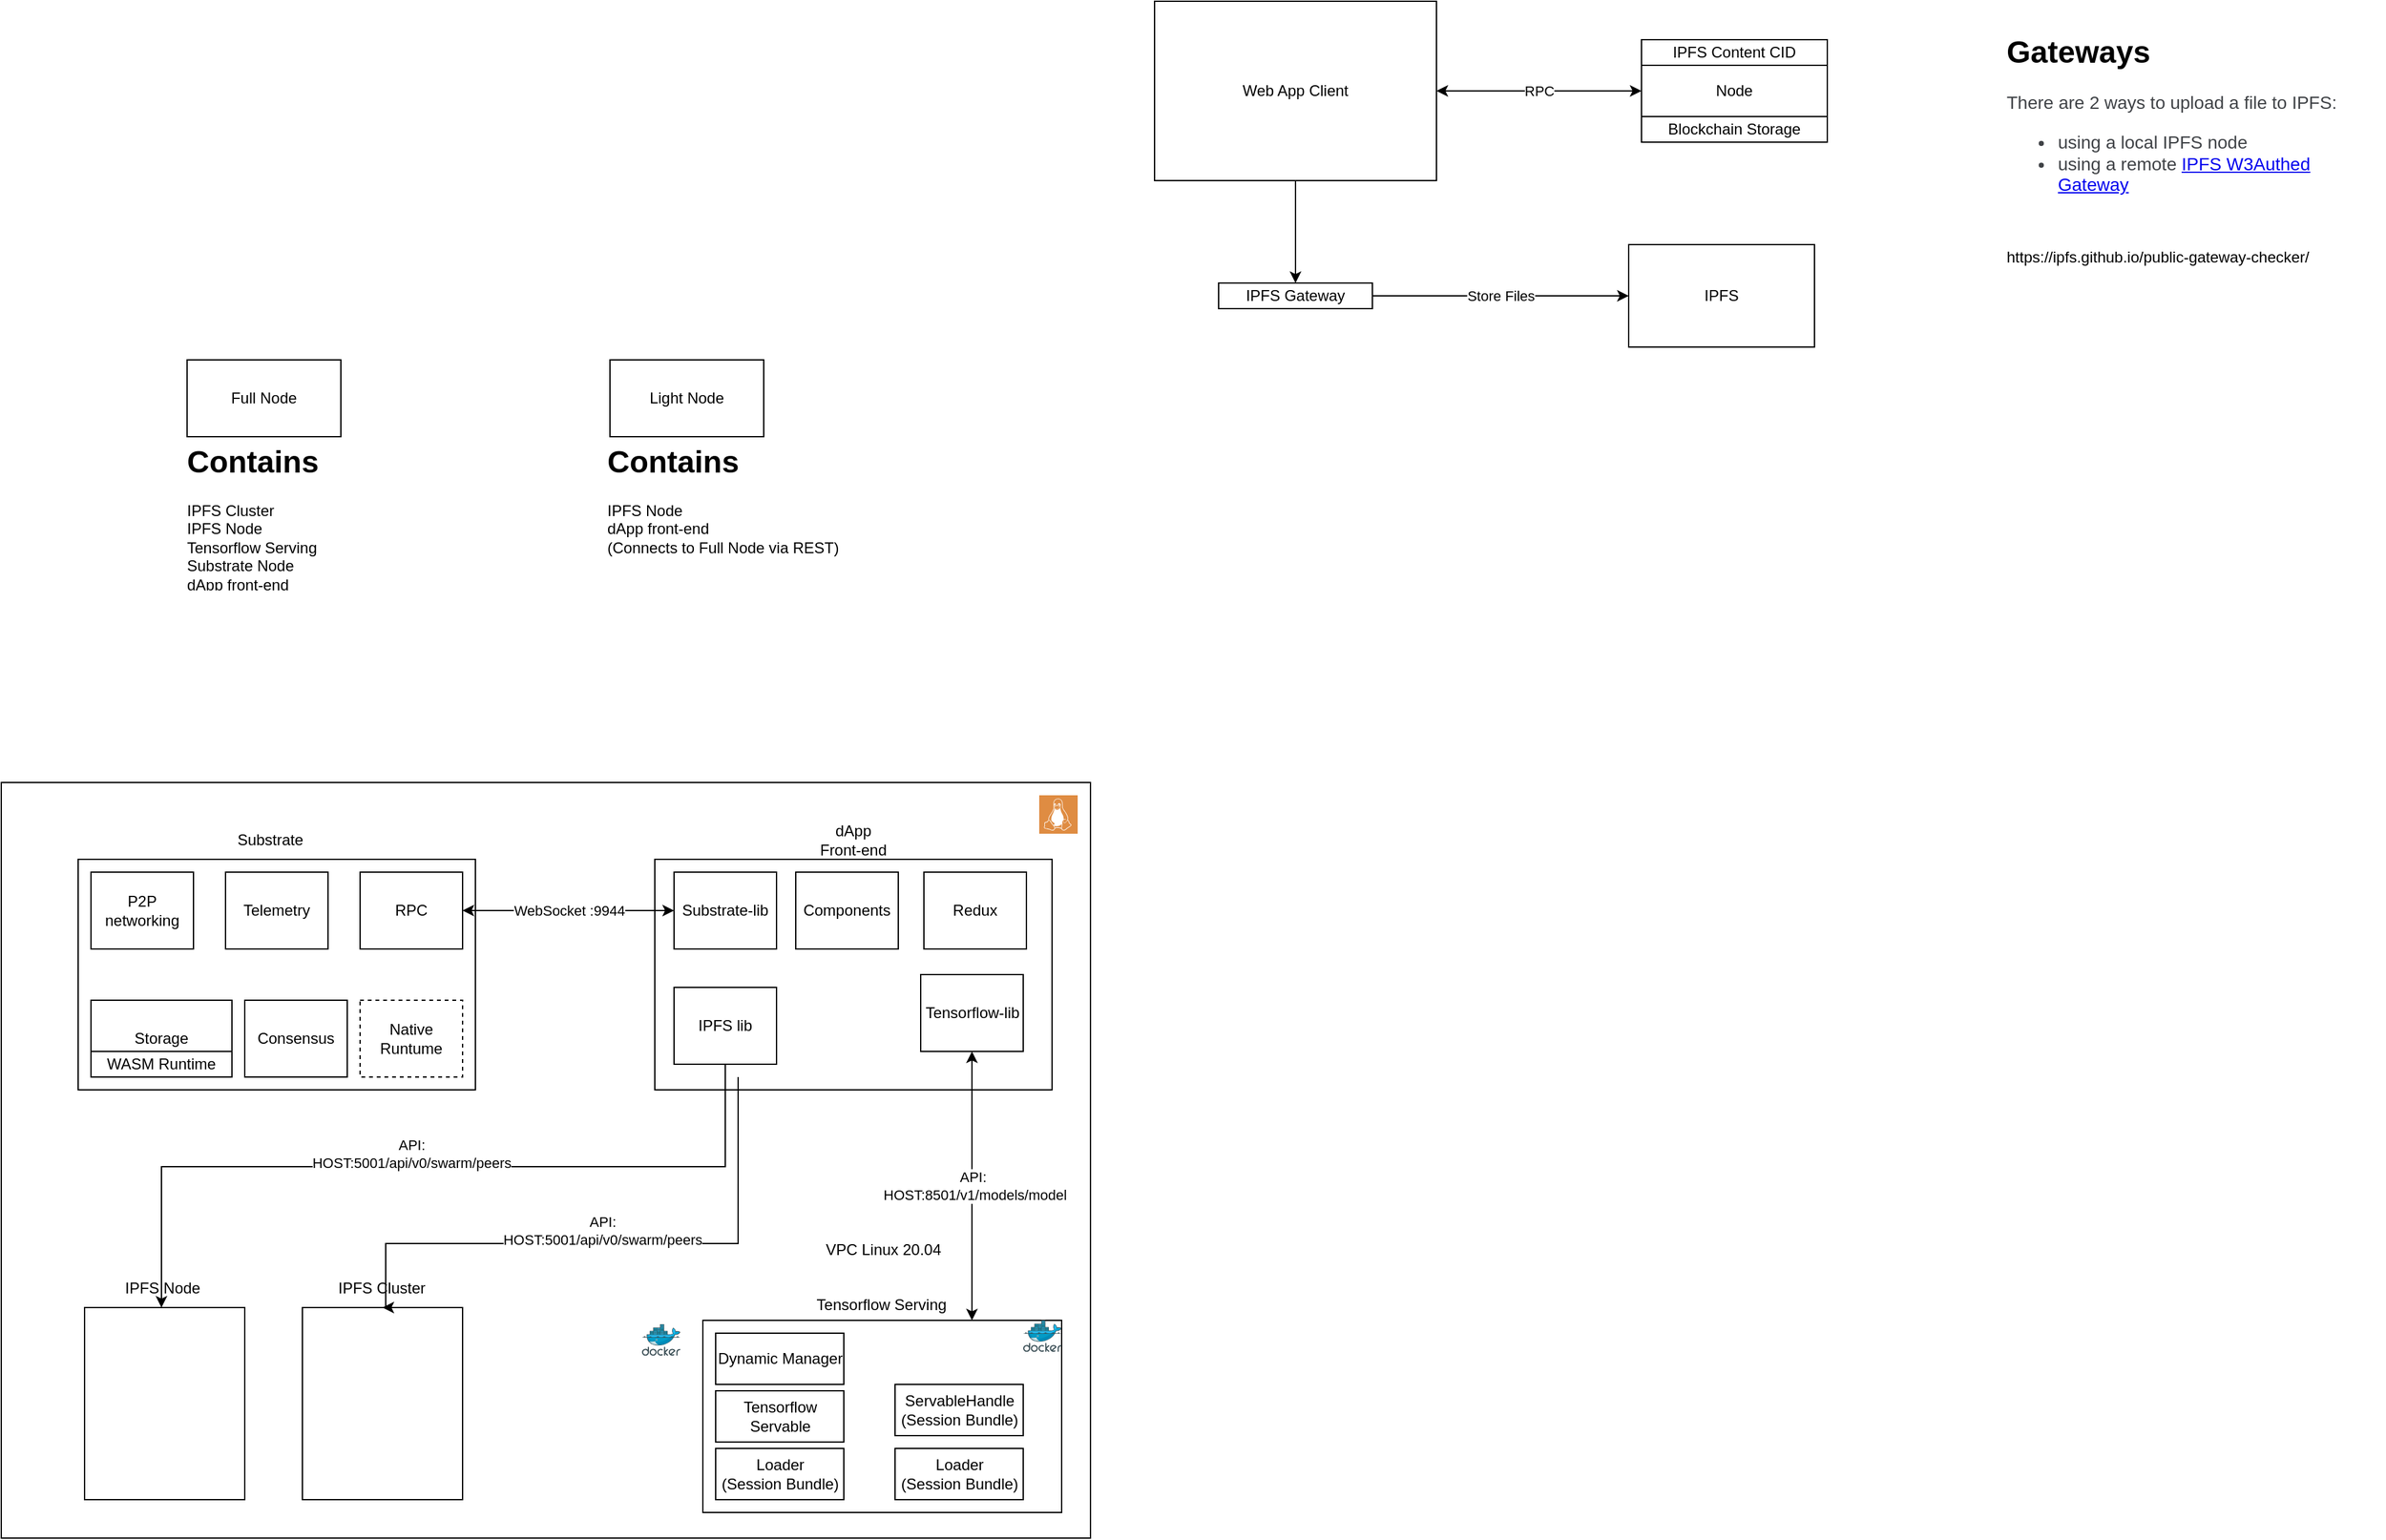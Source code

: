 <mxfile version="20.0.1" type="github">
  <diagram id="PWz0Cm15_6Ju_F6uPyTq" name="Page-1">
    <mxGraphModel dx="2629" dy="855" grid="1" gridSize="10" guides="1" tooltips="1" connect="1" arrows="1" fold="1" page="1" pageScale="1" pageWidth="850" pageHeight="1100" math="0" shadow="0">
      <root>
        <mxCell id="0" />
        <mxCell id="1" parent="0" />
        <mxCell id="K2bOwGQRSZ3-CSx8ll-e-17" value="" style="rounded=0;whiteSpace=wrap;html=1;" vertex="1" parent="1">
          <mxGeometry x="-770" y="670" width="850" height="590" as="geometry" />
        </mxCell>
        <mxCell id="GisYpRV7avzfYeUy0QzY-2" value="RPC" style="edgeStyle=orthogonalEdgeStyle;rounded=0;orthogonalLoop=1;jettySize=auto;html=1;entryX=0;entryY=0.5;entryDx=0;entryDy=0;startArrow=classic;startFill=1;" parent="1" source="jVakzNksEXZiFuCBjzgW-1" target="GisYpRV7avzfYeUy0QzY-1" edge="1">
          <mxGeometry relative="1" as="geometry" />
        </mxCell>
        <mxCell id="GisYpRV7avzfYeUy0QzY-4" style="edgeStyle=orthogonalEdgeStyle;rounded=0;orthogonalLoop=1;jettySize=auto;html=1;entryX=0.5;entryY=0;entryDx=0;entryDy=0;" parent="1" source="jVakzNksEXZiFuCBjzgW-1" target="jVakzNksEXZiFuCBjzgW-5" edge="1">
          <mxGeometry relative="1" as="geometry" />
        </mxCell>
        <mxCell id="jVakzNksEXZiFuCBjzgW-1" value="Web App Client" style="rounded=0;whiteSpace=wrap;html=1;" parent="1" vertex="1">
          <mxGeometry x="130" y="60" width="220" height="140" as="geometry" />
        </mxCell>
        <mxCell id="GisYpRV7avzfYeUy0QzY-5" value="Store Files" style="edgeStyle=orthogonalEdgeStyle;rounded=0;orthogonalLoop=1;jettySize=auto;html=1;entryX=0;entryY=0.5;entryDx=0;entryDy=0;" parent="1" source="jVakzNksEXZiFuCBjzgW-5" target="GisYpRV7avzfYeUy0QzY-6" edge="1">
          <mxGeometry relative="1" as="geometry">
            <mxPoint x="514.94" y="291.06" as="targetPoint" />
          </mxGeometry>
        </mxCell>
        <mxCell id="jVakzNksEXZiFuCBjzgW-5" value="IPFS Gateway" style="rounded=0;whiteSpace=wrap;html=1;" parent="1" vertex="1">
          <mxGeometry x="180" y="280" width="120" height="20" as="geometry" />
        </mxCell>
        <mxCell id="GisYpRV7avzfYeUy0QzY-1" value="Node" style="rounded=0;whiteSpace=wrap;html=1;" parent="1" vertex="1">
          <mxGeometry x="510" y="90" width="145" height="80" as="geometry" />
        </mxCell>
        <mxCell id="GisYpRV7avzfYeUy0QzY-3" value="Blockchain Storage" style="rounded=0;whiteSpace=wrap;html=1;" parent="1" vertex="1">
          <mxGeometry x="510" y="150" width="145" height="20" as="geometry" />
        </mxCell>
        <mxCell id="GisYpRV7avzfYeUy0QzY-6" value="IPFS" style="rounded=0;whiteSpace=wrap;html=1;" parent="1" vertex="1">
          <mxGeometry x="500" y="250" width="145" height="80" as="geometry" />
        </mxCell>
        <mxCell id="GisYpRV7avzfYeUy0QzY-7" value="&lt;h1&gt;Gateways&lt;/h1&gt;&lt;p style=&quot;box-sizing: border-box ; color: rgb(63 , 66 , 70) ; font-family: &amp;#34;manrope&amp;#34; , sans-serif , &amp;#34;apple color emoji&amp;#34; , &amp;#34;segoe ui emoji&amp;#34; , &amp;#34;segoe ui symbol&amp;#34; ; font-size: 14px&quot;&gt;There are 2 ways to upload a file to IPFS:&lt;/p&gt;&lt;ul style=&quot;box-sizing: border-box ; color: rgb(63 , 66 , 70) ; font-family: &amp;#34;manrope&amp;#34; , sans-serif , &amp;#34;apple color emoji&amp;#34; , &amp;#34;segoe ui emoji&amp;#34; , &amp;#34;segoe ui symbol&amp;#34; ; font-size: 14px&quot;&gt;&lt;li style=&quot;box-sizing: border-box ; overflow-wrap: break-word&quot;&gt;using a local IPFS node&lt;/li&gt;&lt;li style=&quot;box-sizing: border-box ; overflow-wrap: break-word&quot;&gt;using a remote&amp;nbsp;&lt;a href=&quot;https://docs.ipfs.io/concepts/ipfs-gateway/#authenticated-gateways&quot; target=&quot;_blank&quot; style=&quot;box-sizing: border-box&quot;&gt;IPFS W3Authed Gateway&lt;/a&gt;&lt;/li&gt;&lt;/ul&gt;&lt;p&gt;&lt;br&gt;&lt;/p&gt;&lt;p&gt;https://ipfs.github.io/public-gateway-checker/&lt;/p&gt;" style="text;html=1;strokeColor=none;fillColor=none;spacing=5;spacingTop=-20;whiteSpace=wrap;overflow=hidden;rounded=0;" parent="1" vertex="1">
          <mxGeometry x="790" y="80" width="300" height="280" as="geometry" />
        </mxCell>
        <mxCell id="GisYpRV7avzfYeUy0QzY-8" value="IPFS Content CID" style="rounded=0;whiteSpace=wrap;html=1;" parent="1" vertex="1">
          <mxGeometry x="510" y="90" width="145" height="20" as="geometry" />
        </mxCell>
        <mxCell id="K2bOwGQRSZ3-CSx8ll-e-1" value="" style="rounded=0;whiteSpace=wrap;html=1;" vertex="1" parent="1">
          <mxGeometry x="-710" y="730" width="310" height="180" as="geometry" />
        </mxCell>
        <mxCell id="K2bOwGQRSZ3-CSx8ll-e-2" value="Substrate" style="text;html=1;strokeColor=none;fillColor=none;align=center;verticalAlign=middle;whiteSpace=wrap;rounded=0;" vertex="1" parent="1">
          <mxGeometry x="-590" y="700" width="60" height="30" as="geometry" />
        </mxCell>
        <mxCell id="K2bOwGQRSZ3-CSx8ll-e-3" value="Storage" style="rounded=0;whiteSpace=wrap;html=1;" vertex="1" parent="1">
          <mxGeometry x="-700" y="840" width="110" height="60" as="geometry" />
        </mxCell>
        <mxCell id="K2bOwGQRSZ3-CSx8ll-e-4" value="WASM Runtime" style="rounded=0;whiteSpace=wrap;html=1;" vertex="1" parent="1">
          <mxGeometry x="-700" y="880" width="110" height="20" as="geometry" />
        </mxCell>
        <mxCell id="K2bOwGQRSZ3-CSx8ll-e-5" value="Consensus" style="rounded=0;whiteSpace=wrap;html=1;" vertex="1" parent="1">
          <mxGeometry x="-580" y="840" width="80" height="60" as="geometry" />
        </mxCell>
        <mxCell id="K2bOwGQRSZ3-CSx8ll-e-6" value="P2P networking" style="rounded=0;whiteSpace=wrap;html=1;" vertex="1" parent="1">
          <mxGeometry x="-700" y="740" width="80" height="60" as="geometry" />
        </mxCell>
        <mxCell id="K2bOwGQRSZ3-CSx8ll-e-7" value="RPC" style="rounded=0;whiteSpace=wrap;html=1;" vertex="1" parent="1">
          <mxGeometry x="-490" y="740" width="80" height="60" as="geometry" />
        </mxCell>
        <mxCell id="K2bOwGQRSZ3-CSx8ll-e-8" value="Telemetry" style="rounded=0;whiteSpace=wrap;html=1;" vertex="1" parent="1">
          <mxGeometry x="-595" y="740" width="80" height="60" as="geometry" />
        </mxCell>
        <mxCell id="K2bOwGQRSZ3-CSx8ll-e-9" value="Native Runtume" style="rounded=0;whiteSpace=wrap;html=1;dashed=1;" vertex="1" parent="1">
          <mxGeometry x="-490" y="840" width="80" height="60" as="geometry" />
        </mxCell>
        <mxCell id="K2bOwGQRSZ3-CSx8ll-e-10" value="" style="rounded=0;whiteSpace=wrap;html=1;" vertex="1" parent="1">
          <mxGeometry x="-260" y="730" width="310" height="180" as="geometry" />
        </mxCell>
        <mxCell id="K2bOwGQRSZ3-CSx8ll-e-11" value="dApp Front-end" style="text;html=1;strokeColor=none;fillColor=none;align=center;verticalAlign=middle;whiteSpace=wrap;rounded=0;" vertex="1" parent="1">
          <mxGeometry x="-135" y="700" width="60" height="30" as="geometry" />
        </mxCell>
        <mxCell id="K2bOwGQRSZ3-CSx8ll-e-12" value="Substrate-lib" style="rounded=0;whiteSpace=wrap;html=1;" vertex="1" parent="1">
          <mxGeometry x="-245" y="740" width="80" height="60" as="geometry" />
        </mxCell>
        <mxCell id="K2bOwGQRSZ3-CSx8ll-e-13" value="Components" style="rounded=0;whiteSpace=wrap;html=1;" vertex="1" parent="1">
          <mxGeometry x="-150" y="740" width="80" height="60" as="geometry" />
        </mxCell>
        <mxCell id="K2bOwGQRSZ3-CSx8ll-e-14" value="Redux" style="rounded=0;whiteSpace=wrap;html=1;" vertex="1" parent="1">
          <mxGeometry x="-50" y="740" width="80" height="60" as="geometry" />
        </mxCell>
        <mxCell id="K2bOwGQRSZ3-CSx8ll-e-15" value="WebSocket :9944" style="edgeStyle=orthogonalEdgeStyle;rounded=0;orthogonalLoop=1;jettySize=auto;html=1;entryX=0;entryY=0.5;entryDx=0;entryDy=0;startArrow=classic;startFill=1;" edge="1" parent="1" source="K2bOwGQRSZ3-CSx8ll-e-7" target="K2bOwGQRSZ3-CSx8ll-e-12">
          <mxGeometry relative="1" as="geometry" />
        </mxCell>
        <mxCell id="K2bOwGQRSZ3-CSx8ll-e-16" value="VPC Linux 20.04" style="text;html=1;strokeColor=none;fillColor=none;align=center;verticalAlign=middle;whiteSpace=wrap;rounded=0;" vertex="1" parent="1">
          <mxGeometry x="-130.62" y="1020" width="98.75" height="30" as="geometry" />
        </mxCell>
        <mxCell id="K2bOwGQRSZ3-CSx8ll-e-18" value="" style="sketch=0;pointerEvents=1;shadow=0;dashed=0;html=1;strokeColor=none;fillColor=#DF8C42;labelPosition=center;verticalLabelPosition=bottom;verticalAlign=top;align=center;outlineConnect=0;shape=mxgraph.veeam2.linux;" vertex="1" parent="1">
          <mxGeometry x="40" y="680" width="30" height="30" as="geometry" />
        </mxCell>
        <mxCell id="K2bOwGQRSZ3-CSx8ll-e-19" value="" style="rounded=0;whiteSpace=wrap;html=1;" vertex="1" parent="1">
          <mxGeometry x="-222.5" y="1090" width="280" height="150" as="geometry" />
        </mxCell>
        <mxCell id="K2bOwGQRSZ3-CSx8ll-e-20" value="" style="sketch=0;aspect=fixed;html=1;points=[];align=center;image;fontSize=12;image=img/lib/mscae/Docker.svg;" vertex="1" parent="1">
          <mxGeometry x="27.5" y="1090" width="30" height="24.6" as="geometry" />
        </mxCell>
        <mxCell id="K2bOwGQRSZ3-CSx8ll-e-21" value="Tensorflow Servable" style="rounded=0;whiteSpace=wrap;html=1;" vertex="1" parent="1">
          <mxGeometry x="-212.5" y="1145" width="100" height="40" as="geometry" />
        </mxCell>
        <mxCell id="K2bOwGQRSZ3-CSx8ll-e-22" value="Loader &lt;br&gt;(Session Bundle)" style="rounded=0;whiteSpace=wrap;html=1;" vertex="1" parent="1">
          <mxGeometry x="-212.5" y="1190" width="100" height="40" as="geometry" />
        </mxCell>
        <mxCell id="K2bOwGQRSZ3-CSx8ll-e-23" value="Loader &lt;br&gt;(Session Bundle)" style="rounded=0;whiteSpace=wrap;html=1;" vertex="1" parent="1">
          <mxGeometry x="-72.5" y="1190" width="100" height="40" as="geometry" />
        </mxCell>
        <mxCell id="K2bOwGQRSZ3-CSx8ll-e-24" value="Dynamic Manager" style="rounded=0;whiteSpace=wrap;html=1;" vertex="1" parent="1">
          <mxGeometry x="-212.5" y="1100" width="100" height="40" as="geometry" />
        </mxCell>
        <mxCell id="K2bOwGQRSZ3-CSx8ll-e-25" value="ServableHandle&lt;br&gt;(Session Bundle)" style="rounded=0;whiteSpace=wrap;html=1;" vertex="1" parent="1">
          <mxGeometry x="-72.5" y="1140" width="100" height="40" as="geometry" />
        </mxCell>
        <mxCell id="K2bOwGQRSZ3-CSx8ll-e-26" value="Tensorflow Serving" style="text;html=1;strokeColor=none;fillColor=none;align=center;verticalAlign=middle;whiteSpace=wrap;rounded=0;" vertex="1" parent="1">
          <mxGeometry x="-136.56" y="1063" width="108.13" height="30" as="geometry" />
        </mxCell>
        <mxCell id="K2bOwGQRSZ3-CSx8ll-e-27" value="API:&lt;br&gt;&amp;nbsp;HOST:8501/v1/models/model" style="edgeStyle=orthogonalEdgeStyle;rounded=0;orthogonalLoop=1;jettySize=auto;html=1;entryX=0.75;entryY=0;entryDx=0;entryDy=0;startArrow=classic;startFill=1;" edge="1" parent="1" source="K2bOwGQRSZ3-CSx8ll-e-28" target="K2bOwGQRSZ3-CSx8ll-e-19">
          <mxGeometry relative="1" as="geometry" />
        </mxCell>
        <mxCell id="K2bOwGQRSZ3-CSx8ll-e-28" value="Tensorflow-lib" style="rounded=0;whiteSpace=wrap;html=1;" vertex="1" parent="1">
          <mxGeometry x="-52.5" y="820" width="80" height="60" as="geometry" />
        </mxCell>
        <mxCell id="K2bOwGQRSZ3-CSx8ll-e-29" value="" style="rounded=0;whiteSpace=wrap;html=1;" vertex="1" parent="1">
          <mxGeometry x="-705" y="1080" width="125" height="150" as="geometry" />
        </mxCell>
        <mxCell id="K2bOwGQRSZ3-CSx8ll-e-30" value="IPFS Node" style="text;html=1;strokeColor=none;fillColor=none;align=center;verticalAlign=middle;whiteSpace=wrap;rounded=0;" vertex="1" parent="1">
          <mxGeometry x="-698.13" y="1050" width="108.13" height="30" as="geometry" />
        </mxCell>
        <mxCell id="K2bOwGQRSZ3-CSx8ll-e-31" value="" style="sketch=0;aspect=fixed;html=1;points=[];align=center;image;fontSize=12;image=img/lib/mscae/Docker.svg;" vertex="1" parent="1">
          <mxGeometry x="-270" y="1093" width="30" height="24.6" as="geometry" />
        </mxCell>
        <mxCell id="K2bOwGQRSZ3-CSx8ll-e-32" value="API:&lt;br&gt;HOST:5001/api/v0/swarm/peers" style="edgeStyle=orthogonalEdgeStyle;rounded=0;orthogonalLoop=1;jettySize=auto;html=1;" edge="1" parent="1" source="K2bOwGQRSZ3-CSx8ll-e-33" target="K2bOwGQRSZ3-CSx8ll-e-29">
          <mxGeometry x="0.032" y="-10" relative="1" as="geometry">
            <Array as="points">
              <mxPoint x="-205" y="970" />
              <mxPoint x="-645" y="970" />
            </Array>
            <mxPoint as="offset" />
          </mxGeometry>
        </mxCell>
        <mxCell id="K2bOwGQRSZ3-CSx8ll-e-33" value="IPFS lib" style="rounded=0;whiteSpace=wrap;html=1;" vertex="1" parent="1">
          <mxGeometry x="-245" y="830" width="80" height="60" as="geometry" />
        </mxCell>
        <mxCell id="K2bOwGQRSZ3-CSx8ll-e-34" value="Full Node" style="rounded=0;whiteSpace=wrap;html=1;" vertex="1" parent="1">
          <mxGeometry x="-625" y="340" width="120" height="60" as="geometry" />
        </mxCell>
        <mxCell id="K2bOwGQRSZ3-CSx8ll-e-35" value="Light Node" style="rounded=0;whiteSpace=wrap;html=1;" vertex="1" parent="1">
          <mxGeometry x="-295" y="340" width="120" height="60" as="geometry" />
        </mxCell>
        <mxCell id="K2bOwGQRSZ3-CSx8ll-e-36" value="&lt;h1&gt;&lt;span style=&quot;background-color: initial;&quot;&gt;Contains&lt;/span&gt;&lt;/h1&gt;&lt;div&gt;&lt;span style=&quot;font-size: 12px; font-weight: 400;&quot;&gt;IPFS Cluster&lt;/span&gt;&lt;/div&gt;&lt;div&gt;&lt;span style=&quot;font-size: 12px; font-weight: 400;&quot;&gt;IPFS Node&lt;/span&gt;&lt;/div&gt;&lt;div&gt;&lt;span style=&quot;font-size: 12px; font-weight: 400;&quot;&gt;Tensorflow Serving&lt;/span&gt;&lt;/div&gt;&lt;div&gt;Substrate Node&lt;/div&gt;&lt;div&gt;dApp front-end&lt;/div&gt;&lt;div&gt;&lt;span style=&quot;font-size: 12px; font-weight: 400;&quot;&gt;&lt;br&gt;&lt;/span&gt;&lt;/div&gt;&lt;h1&gt;&lt;span style=&quot;font-size: 12px; font-weight: 400;&quot;&gt;&lt;br&gt;&lt;/span&gt;&lt;/h1&gt;" style="text;html=1;strokeColor=none;fillColor=none;spacing=5;spacingTop=-20;whiteSpace=wrap;overflow=hidden;rounded=0;" vertex="1" parent="1">
          <mxGeometry x="-630" y="400" width="190" height="120" as="geometry" />
        </mxCell>
        <mxCell id="K2bOwGQRSZ3-CSx8ll-e-37" value="&lt;h1&gt;&lt;span style=&quot;background-color: initial;&quot;&gt;Contains&lt;/span&gt;&lt;/h1&gt;&lt;div&gt;&lt;span style=&quot;font-size: 12px; font-weight: 400;&quot;&gt;IPFS Node&lt;/span&gt;&lt;/div&gt;&lt;div&gt;dApp front-end&lt;/div&gt;&lt;div&gt;(Connects to Full Node via REST)&lt;/div&gt;&lt;h1&gt;&lt;span style=&quot;font-size: 12px; font-weight: 400;&quot;&gt;&lt;br&gt;&lt;/span&gt;&lt;/h1&gt;" style="text;html=1;strokeColor=none;fillColor=none;spacing=5;spacingTop=-20;whiteSpace=wrap;overflow=hidden;rounded=0;" vertex="1" parent="1">
          <mxGeometry x="-302.5" y="400" width="190" height="120" as="geometry" />
        </mxCell>
        <mxCell id="K2bOwGQRSZ3-CSx8ll-e-38" value="" style="rounded=0;whiteSpace=wrap;html=1;" vertex="1" parent="1">
          <mxGeometry x="-535" y="1080" width="125" height="150" as="geometry" />
        </mxCell>
        <mxCell id="K2bOwGQRSZ3-CSx8ll-e-39" value="IPFS Cluster" style="text;html=1;strokeColor=none;fillColor=none;align=center;verticalAlign=middle;whiteSpace=wrap;rounded=0;" vertex="1" parent="1">
          <mxGeometry x="-526.56" y="1050" width="108.13" height="30" as="geometry" />
        </mxCell>
        <mxCell id="K2bOwGQRSZ3-CSx8ll-e-40" value="API:&lt;br&gt;HOST:5001/api/v0/swarm/peers" style="edgeStyle=orthogonalEdgeStyle;rounded=0;orthogonalLoop=1;jettySize=auto;html=1;entryX=0.5;entryY=1;entryDx=0;entryDy=0;" edge="1" parent="1" target="K2bOwGQRSZ3-CSx8ll-e-39">
          <mxGeometry x="0.032" y="-10" relative="1" as="geometry">
            <mxPoint x="-194.96" y="900" as="sourcePoint" />
            <mxPoint x="-634.96" y="1090" as="targetPoint" />
            <Array as="points">
              <mxPoint x="-195" y="1030" />
              <mxPoint x="-470" y="1030" />
              <mxPoint x="-470" y="1080" />
            </Array>
            <mxPoint as="offset" />
          </mxGeometry>
        </mxCell>
      </root>
    </mxGraphModel>
  </diagram>
</mxfile>
